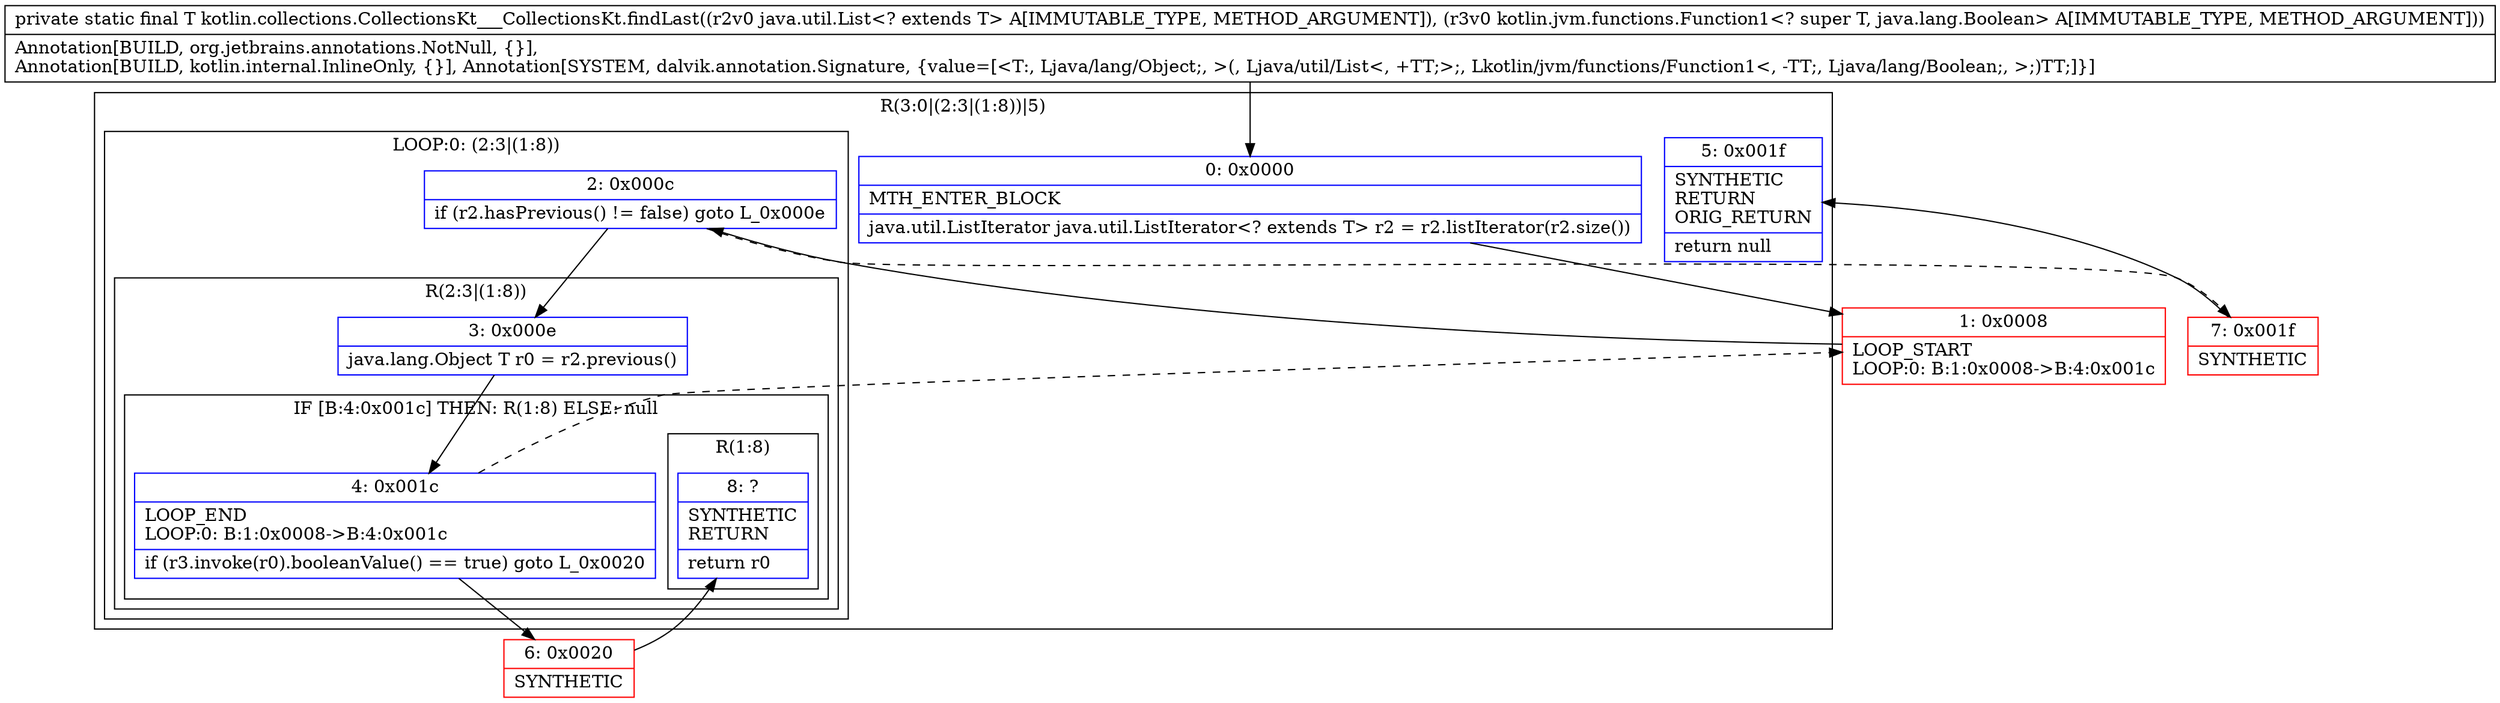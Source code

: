 digraph "CFG forkotlin.collections.CollectionsKt___CollectionsKt.findLast(Ljava\/util\/List;Lkotlin\/jvm\/functions\/Function1;)Ljava\/lang\/Object;" {
subgraph cluster_Region_308657994 {
label = "R(3:0|(2:3|(1:8))|5)";
node [shape=record,color=blue];
Node_0 [shape=record,label="{0\:\ 0x0000|MTH_ENTER_BLOCK\l|java.util.ListIterator java.util.ListIterator\<? extends T\> r2 = r2.listIterator(r2.size())\l}"];
subgraph cluster_LoopRegion_420599481 {
label = "LOOP:0: (2:3|(1:8))";
node [shape=record,color=blue];
Node_2 [shape=record,label="{2\:\ 0x000c|if (r2.hasPrevious() != false) goto L_0x000e\l}"];
subgraph cluster_Region_1420596284 {
label = "R(2:3|(1:8))";
node [shape=record,color=blue];
Node_3 [shape=record,label="{3\:\ 0x000e|java.lang.Object T r0 = r2.previous()\l}"];
subgraph cluster_IfRegion_925061126 {
label = "IF [B:4:0x001c] THEN: R(1:8) ELSE: null";
node [shape=record,color=blue];
Node_4 [shape=record,label="{4\:\ 0x001c|LOOP_END\lLOOP:0: B:1:0x0008\-\>B:4:0x001c\l|if (r3.invoke(r0).booleanValue() == true) goto L_0x0020\l}"];
subgraph cluster_Region_134424135 {
label = "R(1:8)";
node [shape=record,color=blue];
Node_8 [shape=record,label="{8\:\ ?|SYNTHETIC\lRETURN\l|return r0\l}"];
}
}
}
}
Node_5 [shape=record,label="{5\:\ 0x001f|SYNTHETIC\lRETURN\lORIG_RETURN\l|return null\l}"];
}
Node_1 [shape=record,color=red,label="{1\:\ 0x0008|LOOP_START\lLOOP:0: B:1:0x0008\-\>B:4:0x001c\l}"];
Node_6 [shape=record,color=red,label="{6\:\ 0x0020|SYNTHETIC\l}"];
Node_7 [shape=record,color=red,label="{7\:\ 0x001f|SYNTHETIC\l}"];
MethodNode[shape=record,label="{private static final T kotlin.collections.CollectionsKt___CollectionsKt.findLast((r2v0 java.util.List\<? extends T\> A[IMMUTABLE_TYPE, METHOD_ARGUMENT]), (r3v0 kotlin.jvm.functions.Function1\<? super T, java.lang.Boolean\> A[IMMUTABLE_TYPE, METHOD_ARGUMENT]))  | Annotation[BUILD, org.jetbrains.annotations.NotNull, \{\}], \lAnnotation[BUILD, kotlin.internal.InlineOnly, \{\}], Annotation[SYSTEM, dalvik.annotation.Signature, \{value=[\<T:, Ljava\/lang\/Object;, \>(, Ljava\/util\/List\<, +TT;\>;, Lkotlin\/jvm\/functions\/Function1\<, \-TT;, Ljava\/lang\/Boolean;, \>;)TT;]\}]\l}"];
MethodNode -> Node_0;
Node_0 -> Node_1;
Node_2 -> Node_3;
Node_2 -> Node_7[style=dashed];
Node_3 -> Node_4;
Node_4 -> Node_1[style=dashed];
Node_4 -> Node_6;
Node_1 -> Node_2;
Node_6 -> Node_8;
Node_7 -> Node_5;
}


